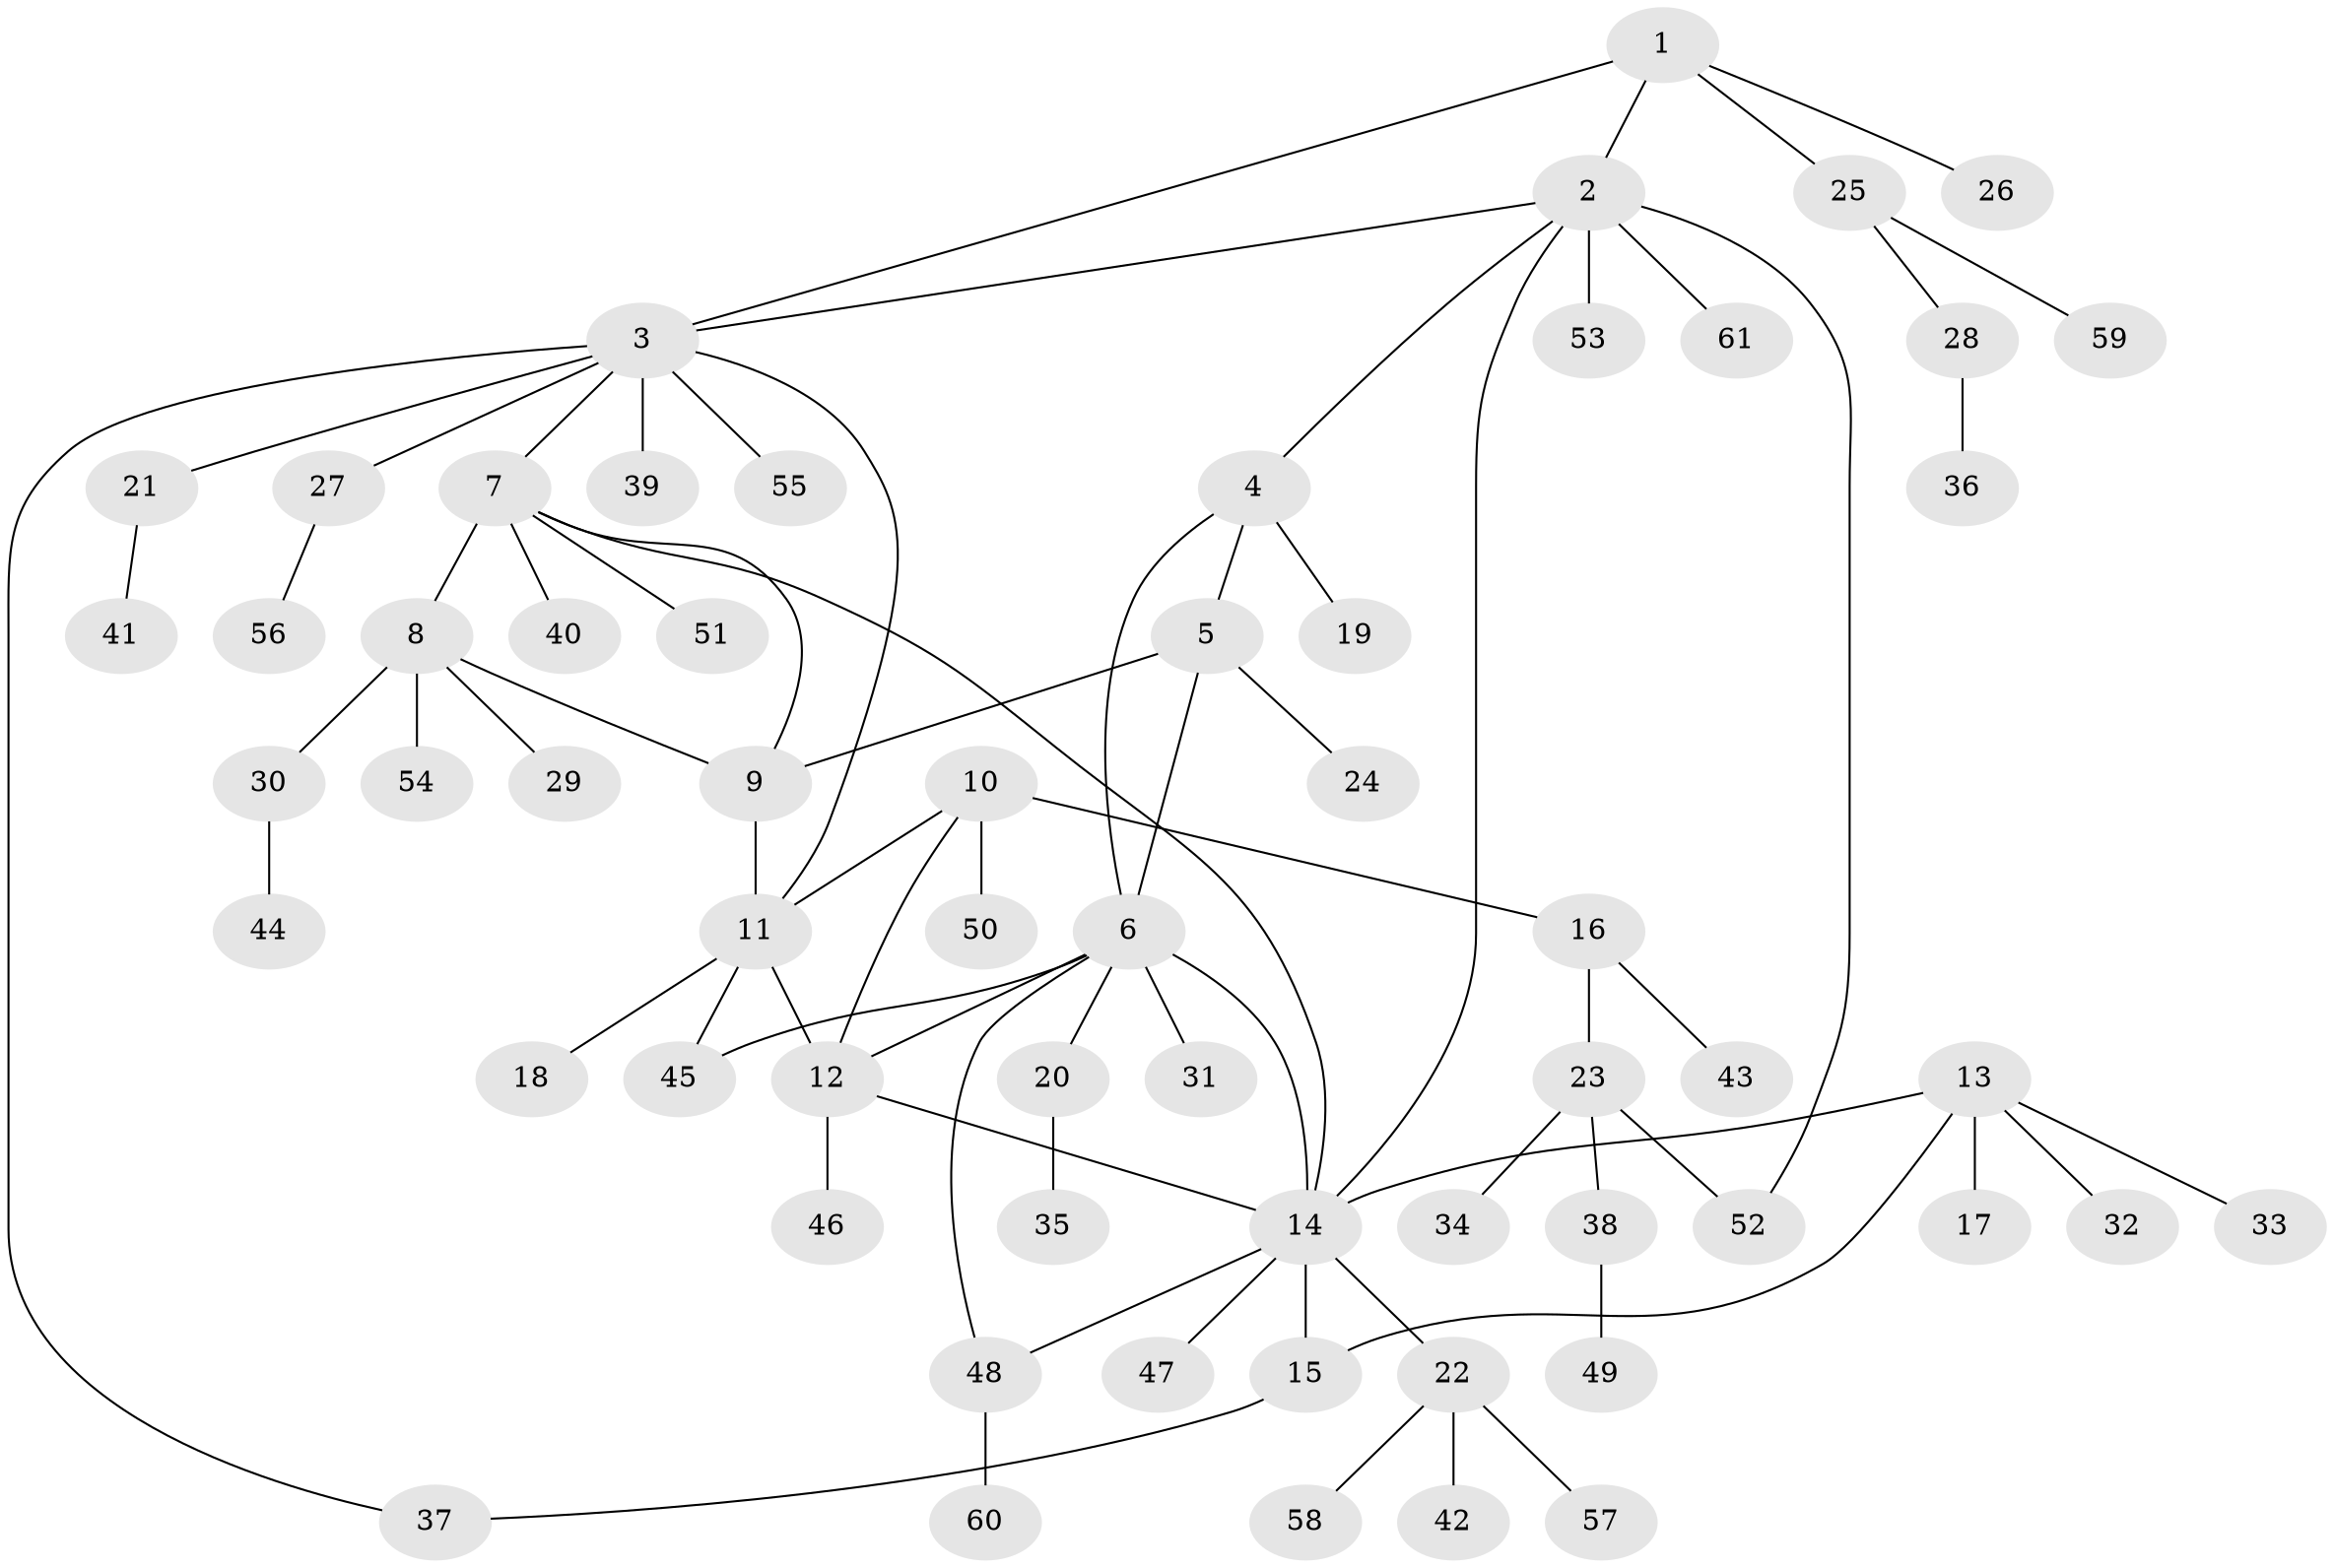 // Generated by graph-tools (version 1.1) at 2025/26/03/09/25 03:26:45]
// undirected, 61 vertices, 75 edges
graph export_dot {
graph [start="1"]
  node [color=gray90,style=filled];
  1;
  2;
  3;
  4;
  5;
  6;
  7;
  8;
  9;
  10;
  11;
  12;
  13;
  14;
  15;
  16;
  17;
  18;
  19;
  20;
  21;
  22;
  23;
  24;
  25;
  26;
  27;
  28;
  29;
  30;
  31;
  32;
  33;
  34;
  35;
  36;
  37;
  38;
  39;
  40;
  41;
  42;
  43;
  44;
  45;
  46;
  47;
  48;
  49;
  50;
  51;
  52;
  53;
  54;
  55;
  56;
  57;
  58;
  59;
  60;
  61;
  1 -- 2;
  1 -- 3;
  1 -- 25;
  1 -- 26;
  2 -- 3;
  2 -- 4;
  2 -- 14;
  2 -- 52;
  2 -- 53;
  2 -- 61;
  3 -- 7;
  3 -- 11;
  3 -- 21;
  3 -- 27;
  3 -- 37;
  3 -- 39;
  3 -- 55;
  4 -- 5;
  4 -- 6;
  4 -- 19;
  5 -- 6;
  5 -- 9;
  5 -- 24;
  6 -- 12;
  6 -- 14;
  6 -- 20;
  6 -- 31;
  6 -- 45;
  6 -- 48;
  7 -- 8;
  7 -- 9;
  7 -- 14;
  7 -- 40;
  7 -- 51;
  8 -- 9;
  8 -- 29;
  8 -- 30;
  8 -- 54;
  9 -- 11;
  10 -- 11;
  10 -- 12;
  10 -- 16;
  10 -- 50;
  11 -- 12;
  11 -- 18;
  11 -- 45;
  12 -- 14;
  12 -- 46;
  13 -- 14;
  13 -- 15;
  13 -- 17;
  13 -- 32;
  13 -- 33;
  14 -- 15;
  14 -- 22;
  14 -- 47;
  14 -- 48;
  15 -- 37;
  16 -- 23;
  16 -- 43;
  20 -- 35;
  21 -- 41;
  22 -- 42;
  22 -- 57;
  22 -- 58;
  23 -- 34;
  23 -- 38;
  23 -- 52;
  25 -- 28;
  25 -- 59;
  27 -- 56;
  28 -- 36;
  30 -- 44;
  38 -- 49;
  48 -- 60;
}
